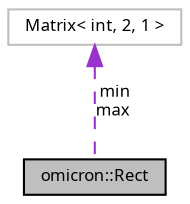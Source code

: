 digraph "omicron::Rect"
{
  bgcolor="transparent";
  edge [fontname="FreeSans.ttf",fontsize="8",labelfontname="FreeSans.ttf",labelfontsize="8"];
  node [fontname="FreeSans.ttf",fontsize="8",shape=record];
  Node1 [label="omicron::Rect",height=0.2,width=0.4,color="black", fillcolor="grey75", style="filled" fontcolor="black"];
  Node2 -> Node1 [dir="back",color="darkorchid3",fontsize="8",style="dashed",label=" min\nmax" ,fontname="FreeSans.ttf"];
  Node2 [label="Matrix\< int, 2, 1 \>",height=0.2,width=0.4,color="grey75"];
}
